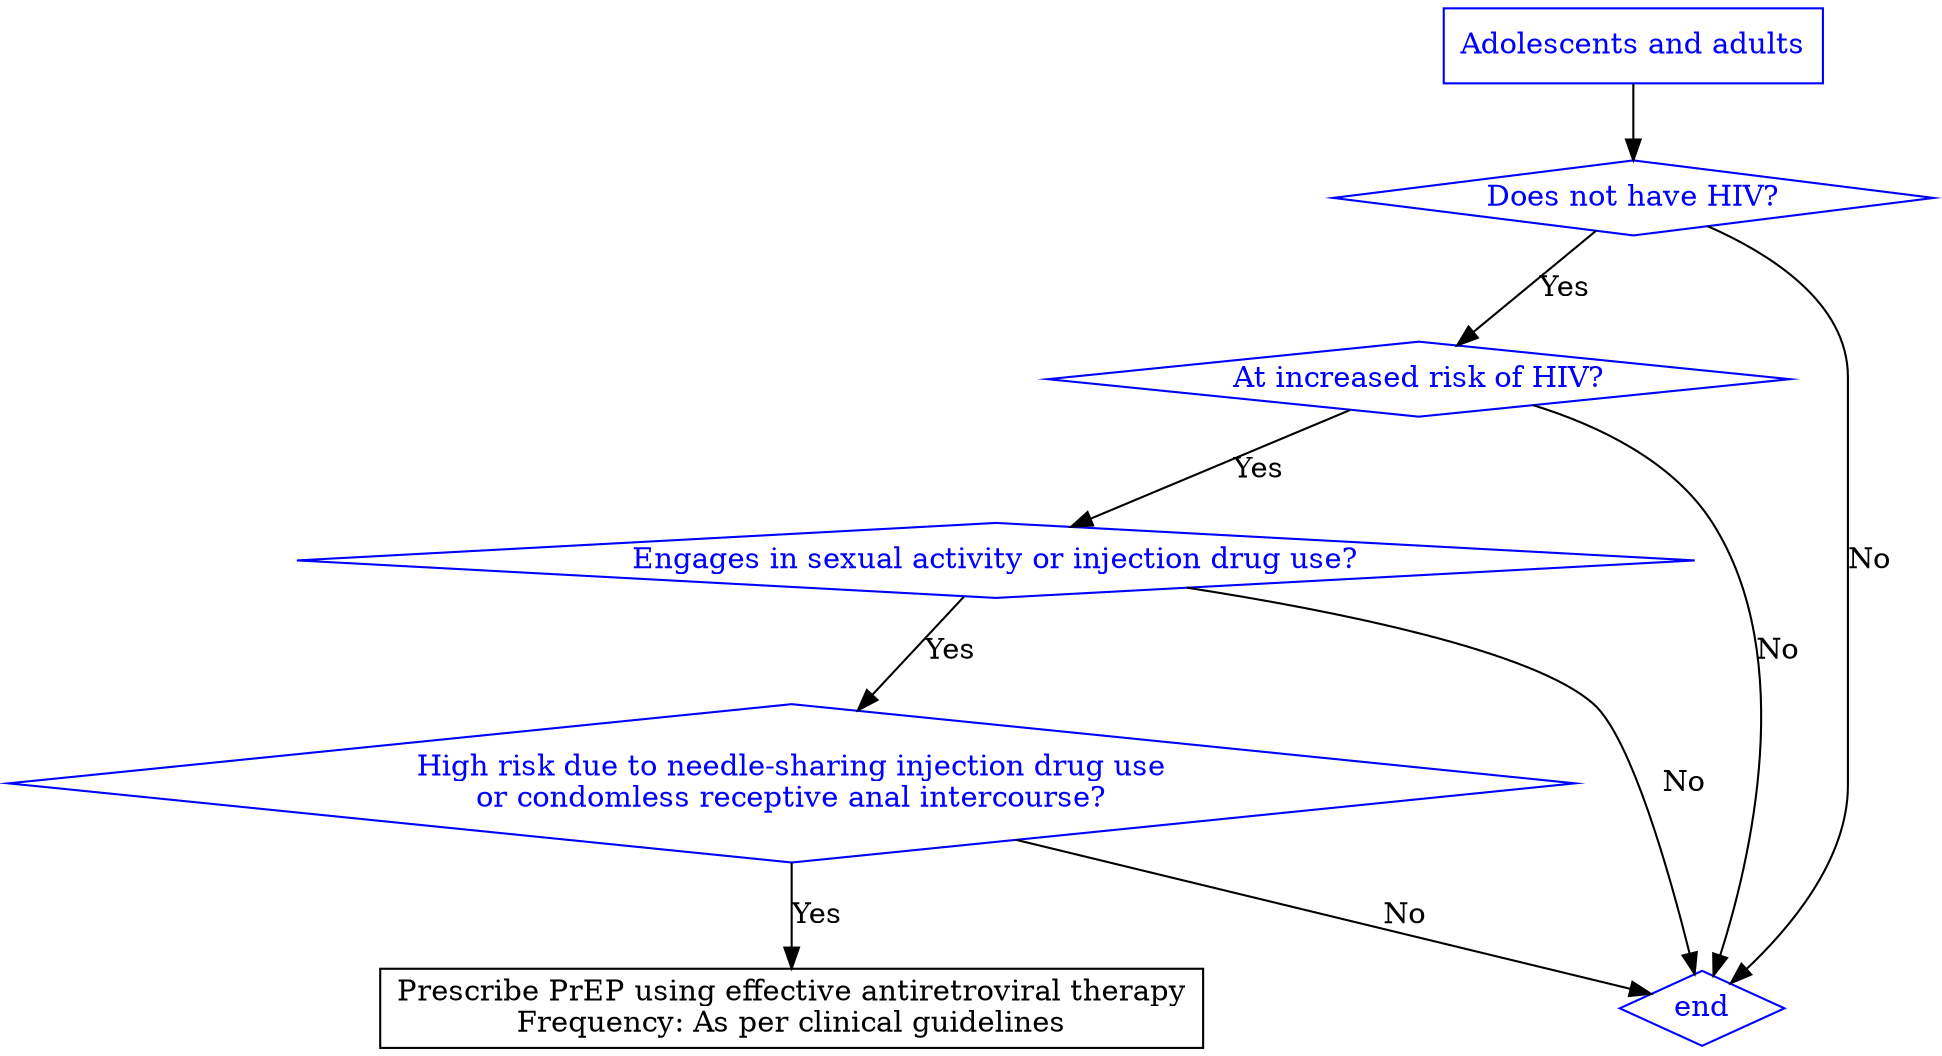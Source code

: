 digraph G {
    rankdir=TB
    node [shape=diamond, color=blue, fontcolor=blue];

    start [label="Adolescents and adults", shape=rectangle];
    hasHIV [label="Does not have HIV?"];
    atIncreasedRisk [label="At increased risk of HIV?"];
    sexualActivityOrInjectionDrugUse [label="Engages in sexual activity or injection drug use?"];
    highTransmissionRisk [label="High risk due to needle-sharing injection drug use\nor condomless receptive anal intercourse?"];
    prescribePrEP [label="Prescribe PrEP using effective antiretroviral therapy\nFrequency: As per clinical guidelines", shape=rectangle, color=black, fontcolor=black];

    start -> hasHIV
    hasHIV -> atIncreasedRisk [label="Yes"]
    hasHIV -> end [label="No", shape=rectangle]
    atIncreasedRisk -> sexualActivityOrInjectionDrugUse [label="Yes"]
    atIncreasedRisk -> end [label="No", shape=rectangle]
    sexualActivityOrInjectionDrugUse -> highTransmissionRisk [label="Yes"]
    sexualActivityOrInjectionDrugUse -> end [label="No", shape=rectangle]
    highTransmissionRisk -> prescribePrEP [label="Yes"]
    highTransmissionRisk -> end [label="No", shape=rectangle]
}